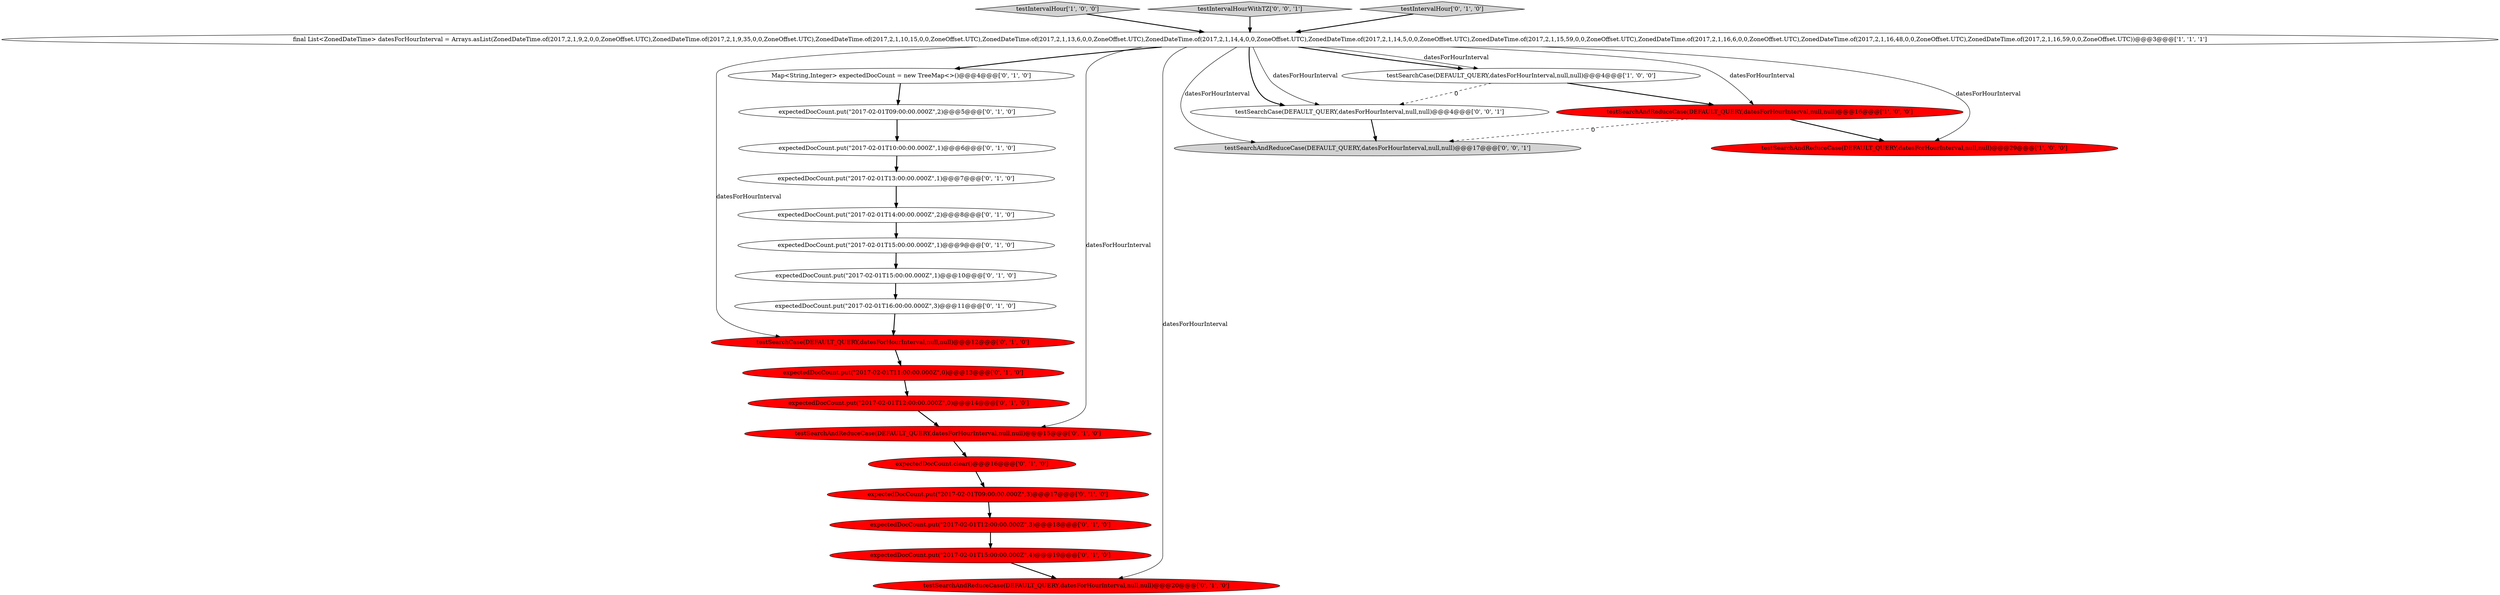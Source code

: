 digraph {
8 [style = filled, label = "expectedDocCount.put(\"2017-02-01T09:00:00.000Z\",2)@@@5@@@['0', '1', '0']", fillcolor = white, shape = ellipse image = "AAA0AAABBB2BBB"];
16 [style = filled, label = "Map<String,Integer> expectedDocCount = new TreeMap<>()@@@4@@@['0', '1', '0']", fillcolor = white, shape = ellipse image = "AAA0AAABBB2BBB"];
12 [style = filled, label = "expectedDocCount.put(\"2017-02-01T15:00:00.000Z\",4)@@@19@@@['0', '1', '0']", fillcolor = red, shape = ellipse image = "AAA1AAABBB2BBB"];
17 [style = filled, label = "expectedDocCount.put(\"2017-02-01T15:00:00.000Z\",1)@@@9@@@['0', '1', '0']", fillcolor = white, shape = ellipse image = "AAA0AAABBB2BBB"];
0 [style = filled, label = "testIntervalHour['1', '0', '0']", fillcolor = lightgray, shape = diamond image = "AAA0AAABBB1BBB"];
7 [style = filled, label = "expectedDocCount.put(\"2017-02-01T12:00:00.000Z\",0)@@@14@@@['0', '1', '0']", fillcolor = red, shape = ellipse image = "AAA1AAABBB2BBB"];
25 [style = filled, label = "testIntervalHourWithTZ['0', '0', '1']", fillcolor = lightgray, shape = diamond image = "AAA0AAABBB3BBB"];
9 [style = filled, label = "expectedDocCount.clear()@@@16@@@['0', '1', '0']", fillcolor = red, shape = ellipse image = "AAA1AAABBB2BBB"];
11 [style = filled, label = "testIntervalHour['0', '1', '0']", fillcolor = lightgray, shape = diamond image = "AAA0AAABBB2BBB"];
2 [style = filled, label = "final List<ZonedDateTime> datesForHourInterval = Arrays.asList(ZonedDateTime.of(2017,2,1,9,2,0,0,ZoneOffset.UTC),ZonedDateTime.of(2017,2,1,9,35,0,0,ZoneOffset.UTC),ZonedDateTime.of(2017,2,1,10,15,0,0,ZoneOffset.UTC),ZonedDateTime.of(2017,2,1,13,6,0,0,ZoneOffset.UTC),ZonedDateTime.of(2017,2,1,14,4,0,0,ZoneOffset.UTC),ZonedDateTime.of(2017,2,1,14,5,0,0,ZoneOffset.UTC),ZonedDateTime.of(2017,2,1,15,59,0,0,ZoneOffset.UTC),ZonedDateTime.of(2017,2,1,16,6,0,0,ZoneOffset.UTC),ZonedDateTime.of(2017,2,1,16,48,0,0,ZoneOffset.UTC),ZonedDateTime.of(2017,2,1,16,59,0,0,ZoneOffset.UTC))@@@3@@@['1', '1', '1']", fillcolor = white, shape = ellipse image = "AAA0AAABBB1BBB"];
23 [style = filled, label = "testSearchCase(DEFAULT_QUERY,datesForHourInterval,null,null)@@@4@@@['0', '0', '1']", fillcolor = white, shape = ellipse image = "AAA0AAABBB3BBB"];
24 [style = filled, label = "testSearchAndReduceCase(DEFAULT_QUERY,datesForHourInterval,null,null)@@@17@@@['0', '0', '1']", fillcolor = lightgray, shape = ellipse image = "AAA0AAABBB3BBB"];
20 [style = filled, label = "expectedDocCount.put(\"2017-02-01T16:00:00.000Z\",3)@@@11@@@['0', '1', '0']", fillcolor = white, shape = ellipse image = "AAA0AAABBB2BBB"];
10 [style = filled, label = "testSearchAndReduceCase(DEFAULT_QUERY,datesForHourInterval,null,null)@@@20@@@['0', '1', '0']", fillcolor = red, shape = ellipse image = "AAA1AAABBB2BBB"];
22 [style = filled, label = "expectedDocCount.put(\"2017-02-01T12:00:00.000Z\",3)@@@18@@@['0', '1', '0']", fillcolor = red, shape = ellipse image = "AAA1AAABBB2BBB"];
19 [style = filled, label = "expectedDocCount.put(\"2017-02-01T10:00:00.000Z\",1)@@@6@@@['0', '1', '0']", fillcolor = white, shape = ellipse image = "AAA0AAABBB2BBB"];
6 [style = filled, label = "expectedDocCount.put(\"2017-02-01T13:00:00.000Z\",1)@@@7@@@['0', '1', '0']", fillcolor = white, shape = ellipse image = "AAA0AAABBB2BBB"];
5 [style = filled, label = "expectedDocCount.put(\"2017-02-01T15:00:00.000Z\",1)@@@10@@@['0', '1', '0']", fillcolor = white, shape = ellipse image = "AAA0AAABBB2BBB"];
13 [style = filled, label = "testSearchAndReduceCase(DEFAULT_QUERY,datesForHourInterval,null,null)@@@15@@@['0', '1', '0']", fillcolor = red, shape = ellipse image = "AAA1AAABBB2BBB"];
1 [style = filled, label = "testSearchCase(DEFAULT_QUERY,datesForHourInterval,null,null)@@@4@@@['1', '0', '0']", fillcolor = white, shape = ellipse image = "AAA0AAABBB1BBB"];
21 [style = filled, label = "testSearchCase(DEFAULT_QUERY,datesForHourInterval,null,null)@@@12@@@['0', '1', '0']", fillcolor = red, shape = ellipse image = "AAA1AAABBB2BBB"];
3 [style = filled, label = "testSearchAndReduceCase(DEFAULT_QUERY,datesForHourInterval,null,null)@@@29@@@['1', '0', '0']", fillcolor = red, shape = ellipse image = "AAA1AAABBB1BBB"];
14 [style = filled, label = "expectedDocCount.put(\"2017-02-01T14:00:00.000Z\",2)@@@8@@@['0', '1', '0']", fillcolor = white, shape = ellipse image = "AAA0AAABBB2BBB"];
15 [style = filled, label = "expectedDocCount.put(\"2017-02-01T11:00:00.000Z\",0)@@@13@@@['0', '1', '0']", fillcolor = red, shape = ellipse image = "AAA1AAABBB2BBB"];
18 [style = filled, label = "expectedDocCount.put(\"2017-02-01T09:00:00.000Z\",3)@@@17@@@['0', '1', '0']", fillcolor = red, shape = ellipse image = "AAA1AAABBB2BBB"];
4 [style = filled, label = "testSearchAndReduceCase(DEFAULT_QUERY,datesForHourInterval,null,null)@@@16@@@['1', '0', '0']", fillcolor = red, shape = ellipse image = "AAA1AAABBB1BBB"];
7->13 [style = bold, label=""];
4->3 [style = bold, label=""];
1->4 [style = bold, label=""];
17->5 [style = bold, label=""];
15->7 [style = bold, label=""];
16->8 [style = bold, label=""];
5->20 [style = bold, label=""];
2->1 [style = bold, label=""];
8->19 [style = bold, label=""];
21->15 [style = bold, label=""];
0->2 [style = bold, label=""];
14->17 [style = bold, label=""];
2->21 [style = solid, label="datesForHourInterval"];
2->10 [style = solid, label="datesForHourInterval"];
19->6 [style = bold, label=""];
25->2 [style = bold, label=""];
11->2 [style = bold, label=""];
20->21 [style = bold, label=""];
6->14 [style = bold, label=""];
2->23 [style = bold, label=""];
23->24 [style = bold, label=""];
2->24 [style = solid, label="datesForHourInterval"];
18->22 [style = bold, label=""];
12->10 [style = bold, label=""];
9->18 [style = bold, label=""];
2->4 [style = solid, label="datesForHourInterval"];
22->12 [style = bold, label=""];
2->1 [style = solid, label="datesForHourInterval"];
2->3 [style = solid, label="datesForHourInterval"];
2->23 [style = solid, label="datesForHourInterval"];
13->9 [style = bold, label=""];
4->24 [style = dashed, label="0"];
1->23 [style = dashed, label="0"];
2->13 [style = solid, label="datesForHourInterval"];
2->16 [style = bold, label=""];
}
